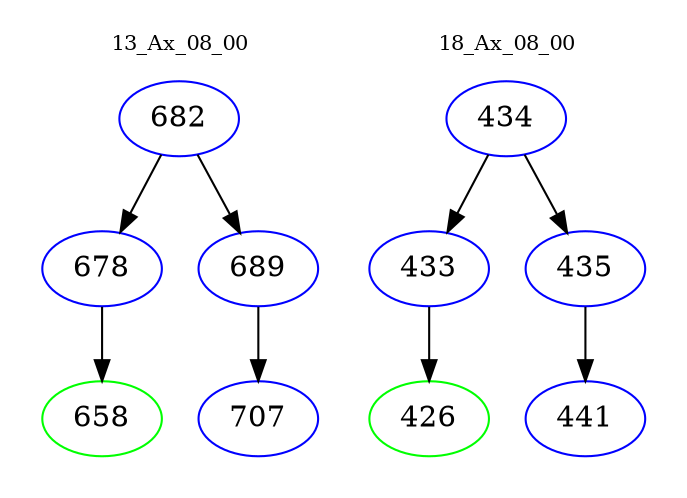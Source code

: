 digraph{
subgraph cluster_0 {
color = white
label = "13_Ax_08_00";
fontsize=10;
T0_682 [label="682", color="blue"]
T0_682 -> T0_678 [color="black"]
T0_678 [label="678", color="blue"]
T0_678 -> T0_658 [color="black"]
T0_658 [label="658", color="green"]
T0_682 -> T0_689 [color="black"]
T0_689 [label="689", color="blue"]
T0_689 -> T0_707 [color="black"]
T0_707 [label="707", color="blue"]
}
subgraph cluster_1 {
color = white
label = "18_Ax_08_00";
fontsize=10;
T1_434 [label="434", color="blue"]
T1_434 -> T1_433 [color="black"]
T1_433 [label="433", color="blue"]
T1_433 -> T1_426 [color="black"]
T1_426 [label="426", color="green"]
T1_434 -> T1_435 [color="black"]
T1_435 [label="435", color="blue"]
T1_435 -> T1_441 [color="black"]
T1_441 [label="441", color="blue"]
}
}
